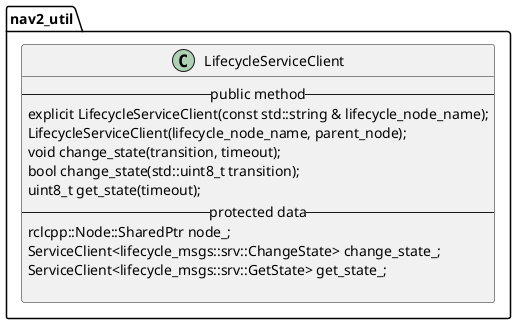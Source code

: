 @startuml
'https://plantuml.com/class-diagram

namespace nav2_util{
class LifecycleServiceClient{
-- public method --
explicit LifecycleServiceClient(const std::string & lifecycle_node_name);
LifecycleServiceClient(lifecycle_node_name, parent_node);
void change_state(transition, timeout);
bool change_state(std::uint8_t transition);
uint8_t get_state(timeout);
-- protected data --
rclcpp::Node::SharedPtr node_;
ServiceClient<lifecycle_msgs::srv::ChangeState> change_state_;
ServiceClient<lifecycle_msgs::srv::GetState> get_state_;

}
}
@enduml